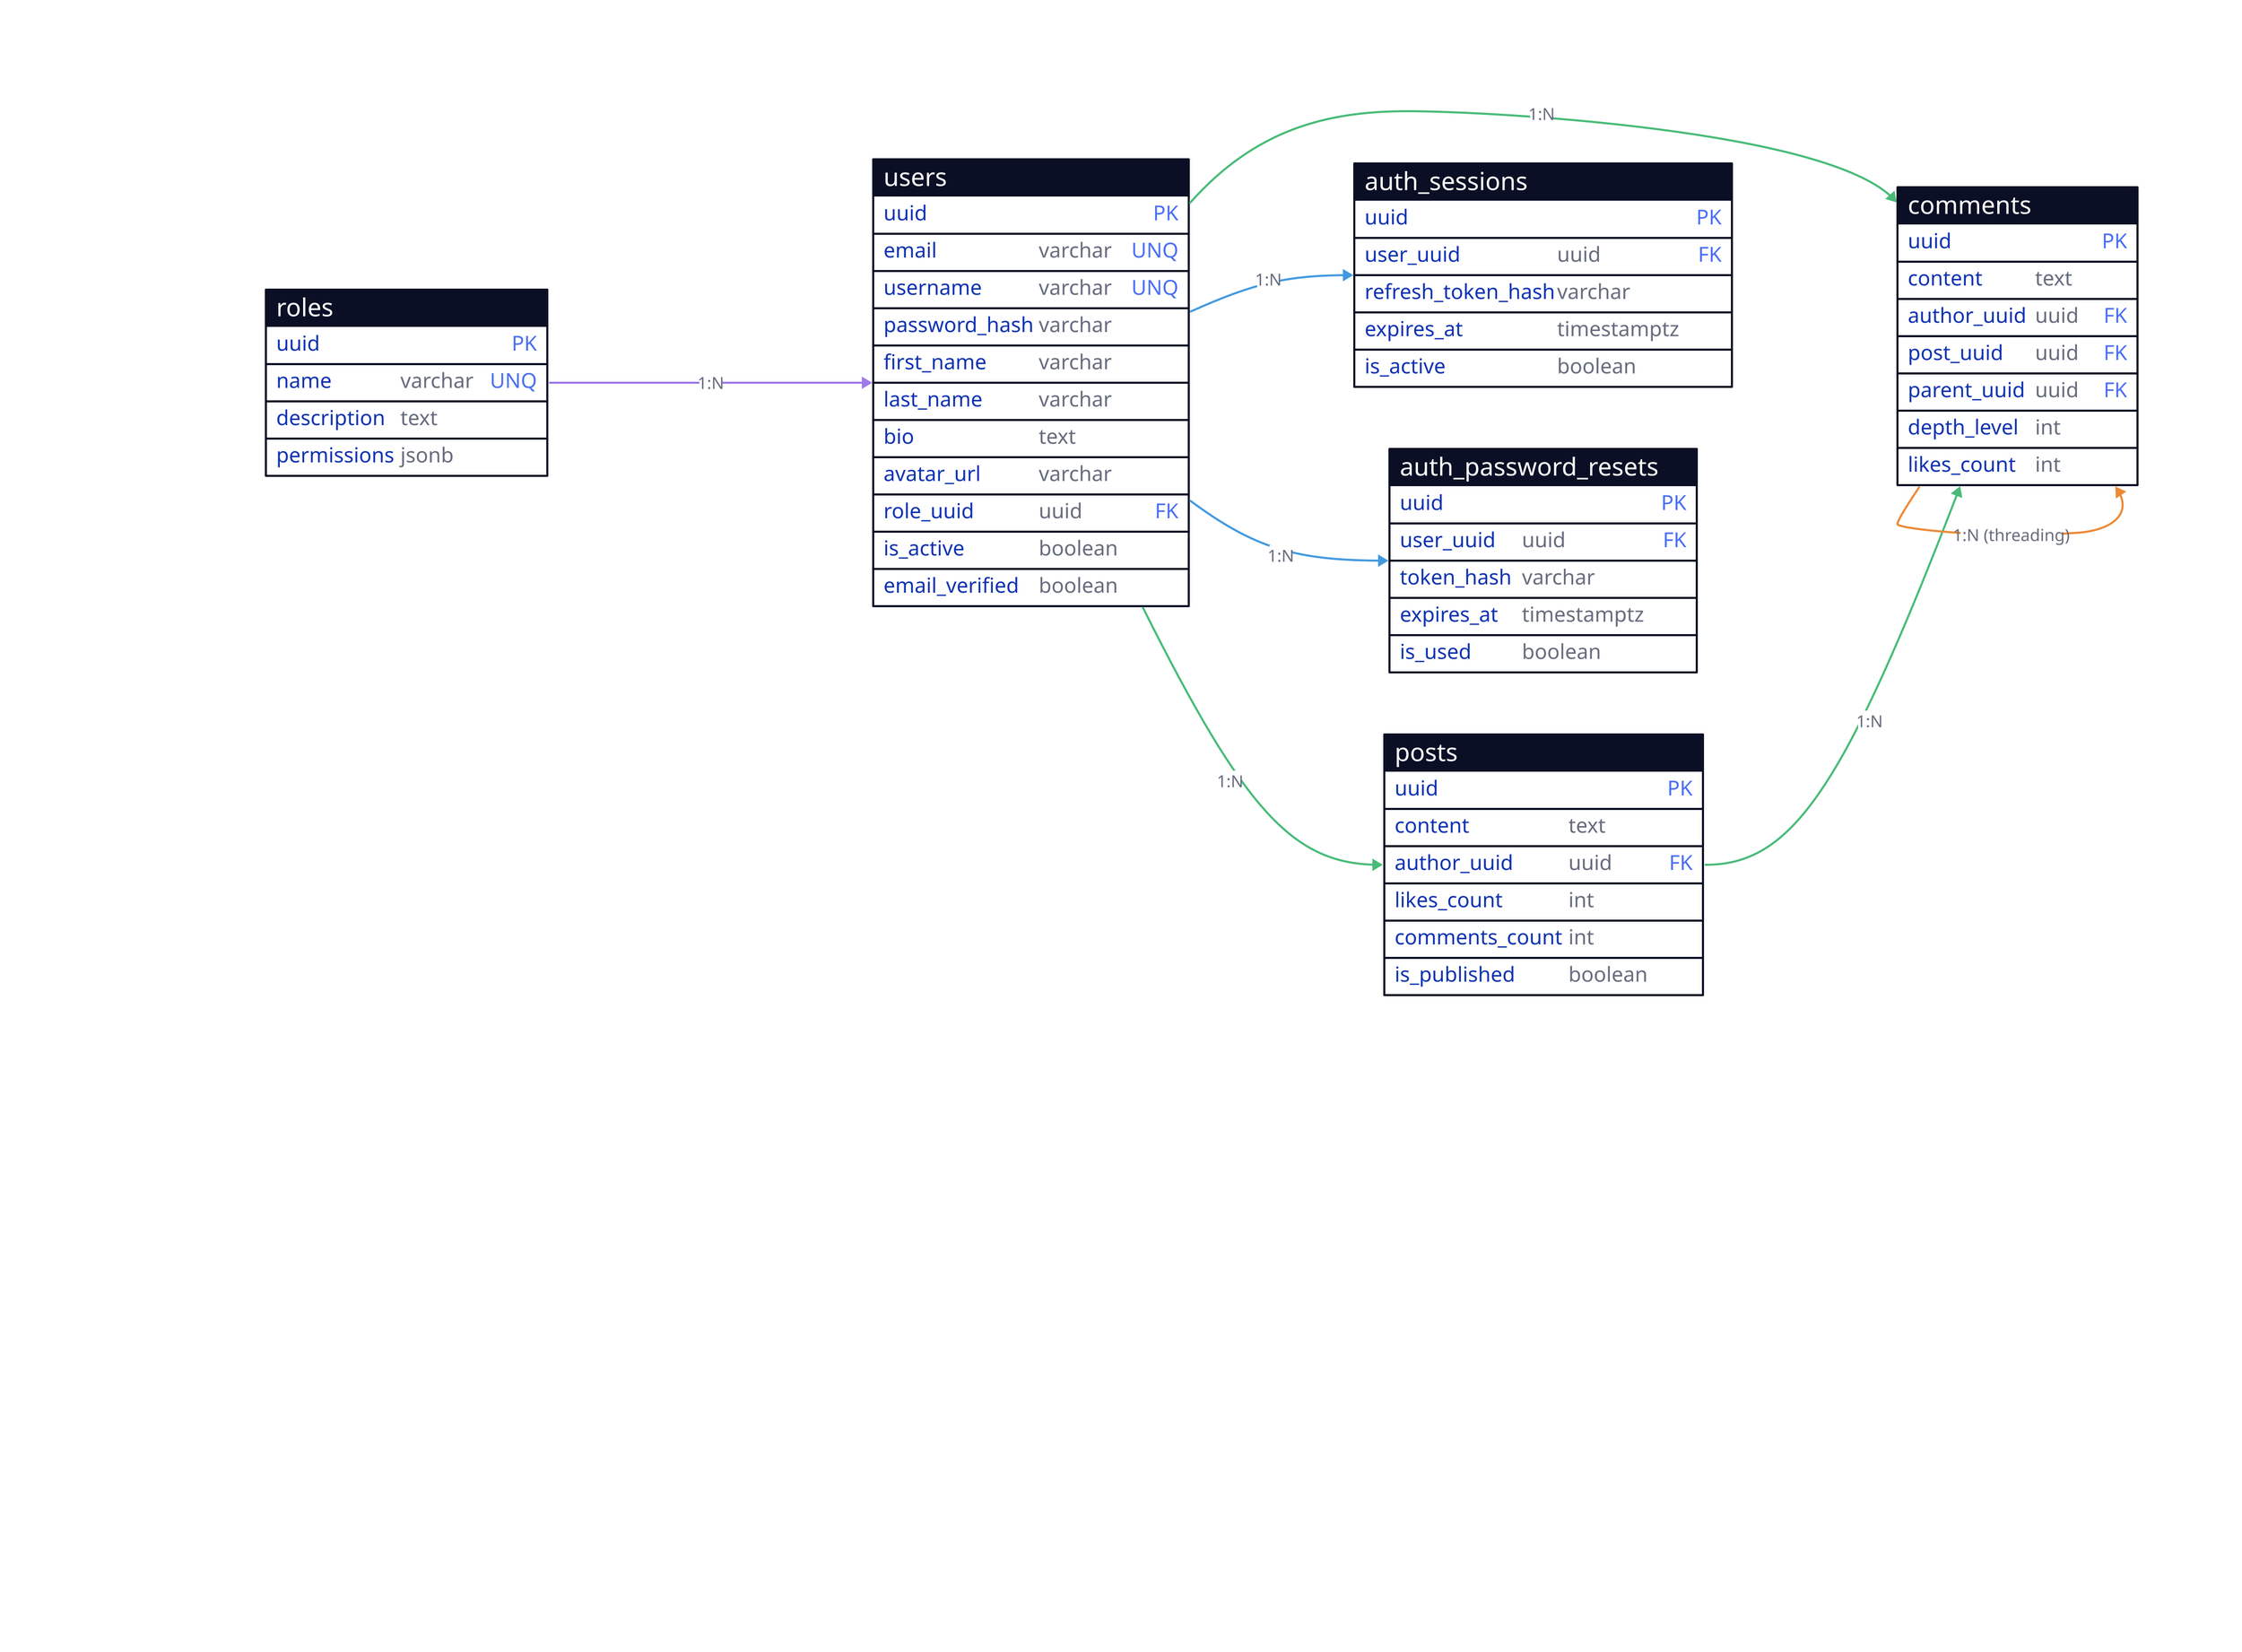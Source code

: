 direction: right

# CORE MODELS (User, Post, Comment + Roles)
users: {
  shape: sql_table
  uuid: uuid {constraint: primary_key}
  email: varchar {constraint: unique}
  username: varchar {constraint: unique}
  password_hash: varchar
  first_name: varchar
  last_name: varchar
  bio: text
  avatar_url: varchar
  role_uuid: uuid {constraint: foreign_key}
  is_active: boolean
  email_verified: boolean
}

roles: {
  shape: sql_table
  uuid: uuid {constraint: primary_key}
  name: varchar {constraint: unique}
  description: text
  permissions: jsonb
}

posts: {
  shape: sql_table
  uuid: uuid {constraint: primary_key}
  content: text
  author_uuid: uuid {constraint: foreign_key}
  likes_count: int
  comments_count: int
  is_published: boolean
}

comments: {
  shape: sql_table
  uuid: uuid {constraint: primary_key}
  content: text
  author_uuid: uuid {constraint: foreign_key}
  post_uuid: uuid {constraint: foreign_key}
  parent_uuid: uuid {constraint: foreign_key}
  depth_level: int
  likes_count: int
}

# AUTH TABLES (Simple authentication)
auth_sessions: {
  shape: sql_table
  uuid: uuid {constraint: primary_key}
  user_uuid: uuid {constraint: foreign_key}
  refresh_token_hash: varchar
  expires_at: timestamptz
  is_active: boolean
}

auth_password_resets: {
  shape: sql_table
  uuid: uuid {constraint: primary_key}
  user_uuid: uuid {constraint: foreign_key}
  token_hash: varchar
  expires_at: timestamptz
  is_used: boolean
}

# CORE RELATIONSHIPS (Following Blog Post Pattern)
roles.uuid -> users.role_uuid: {
  label: "1:N"
  style.stroke-width: 2
  style.stroke: "#9f7aea"
}

users.uuid -> auth_sessions.user_uuid: {
  label: "1:N"
  style.stroke-width: 2
  style.stroke: "#4299e1"
}

users.uuid -> auth_password_resets.user_uuid: {
  label: "1:N"
  style.stroke-width: 2
  style.stroke: "#4299e1"
}

users.uuid -> posts.author_uuid: {
  label: "1:N"
  style.stroke-width: 2
  style.stroke: "#48bb78"
}

users.uuid -> comments.author_uuid: {
  label: "1:N"
  style.stroke-width: 2
  style.stroke: "#48bb78"
}

posts.uuid -> comments.post_uuid: {
  label: "1:N"
  style.stroke-width: 2
  style.stroke: "#48bb78"
}

comments.uuid -> comments.parent_uuid: {
  label: "1:N (threading)"
  style.stroke-width: 2
  style.stroke: "#ed8936"
}

legend: {
  style.font-size: 16
  shape: text
  style.fill: "#f7fafc"
  style.stroke: "#2d3748"
  style.stroke-width: 1
  style.border-radius: 8
  label: |md
    ## 🐦 Fake Twitter - Simplified Core Models

    ### Core Relationships (Following Blog Post Pattern):
    - **User → Post**: 1:N – User has many posts
    - **Post → Comment**: 1:N – Post has many comments
    - **User → Comment**: 1:N – User has many comments
    - **Comment → Comment**: 1:N – Comment threading (self-referencing)

    ### Has-Many-Through Relationship:
    - **User → Comments (through Posts)**: User has many comments through their posts

    ### Authentication Relationships:
    - **Role → User**: 1:N – Role defines user permissions (admin, user, moderator)

    **JWT Session Management:**
    - **User → AuthSession**: 1:N – User can have multiple active sessions
    - Purpose: Store refresh tokens for JWT authentication
    - Lifecycle: Created on login, updated on token refresh, deactivated on logout
    - Security: refresh_token_hash stored (never plain text)
    - Expiration: expires_at field for automatic cleanup
    - Multi-device: Supports multiple concurrent sessions per user

    **Password Reset Flow:**
    - **User → PasswordReset**: 1:N – User can request multiple resets
    - Purpose: Secure password reset via email tokens
    - Lifecycle: Created on forgot-password request, marked used after reset
    - Security: token_hash stored (never plain text)
    - Time-limited: expires_at prevents old token usage (typically 15 minutes)
    - Single-use: is_used flag prevents token reuse attacks

    ### Common Fields (All Tables):
    - **created_at**: timestamptz - Record creation timestamp
    - **updated_at**: timestamptz - Last modification timestamp
    - **deleted**: boolean - Soft delete flag
  |
}

